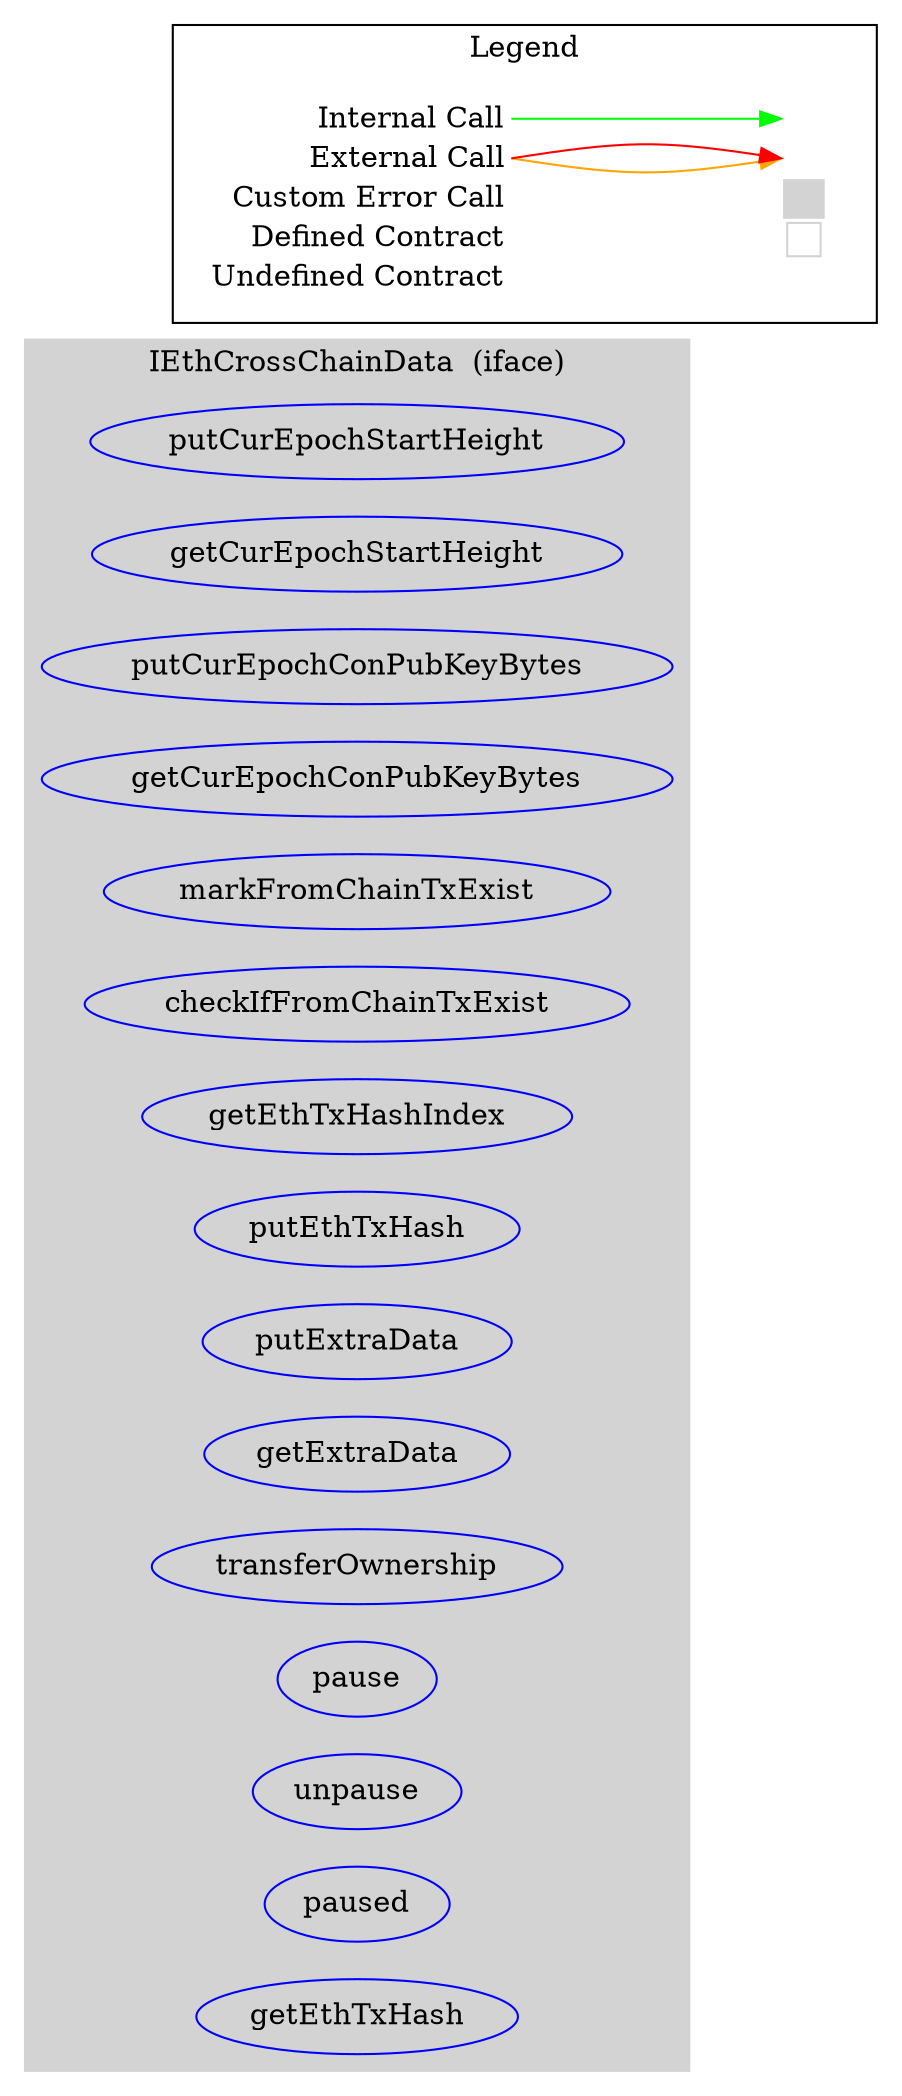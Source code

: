 digraph G {
  graph [ ratio = "auto", page = "100", compound =true ];
subgraph "clusterIEthCrossChainData" {
  graph [ label = "IEthCrossChainData  (iface)", color = "lightgray", style = "filled", bgcolor = "lightgray" ];
  "IEthCrossChainData.putCurEpochStartHeight" [ label = "putCurEpochStartHeight", color = "blue" ];
  "IEthCrossChainData.getCurEpochStartHeight" [ label = "getCurEpochStartHeight", color = "blue" ];
  "IEthCrossChainData.putCurEpochConPubKeyBytes" [ label = "putCurEpochConPubKeyBytes", color = "blue" ];
  "IEthCrossChainData.getCurEpochConPubKeyBytes" [ label = "getCurEpochConPubKeyBytes", color = "blue" ];
  "IEthCrossChainData.markFromChainTxExist" [ label = "markFromChainTxExist", color = "blue" ];
  "IEthCrossChainData.checkIfFromChainTxExist" [ label = "checkIfFromChainTxExist", color = "blue" ];
  "IEthCrossChainData.getEthTxHashIndex" [ label = "getEthTxHashIndex", color = "blue" ];
  "IEthCrossChainData.putEthTxHash" [ label = "putEthTxHash", color = "blue" ];
  "IEthCrossChainData.putExtraData" [ label = "putExtraData", color = "blue" ];
  "IEthCrossChainData.getExtraData" [ label = "getExtraData", color = "blue" ];
  "IEthCrossChainData.transferOwnership" [ label = "transferOwnership", color = "blue" ];
  "IEthCrossChainData.pause" [ label = "pause", color = "blue" ];
  "IEthCrossChainData.unpause" [ label = "unpause", color = "blue" ];
  "IEthCrossChainData.paused" [ label = "paused", color = "blue" ];
  "IEthCrossChainData.getEthTxHash" [ label = "getEthTxHash", color = "blue" ];
}



rankdir=LR
node [shape=plaintext]
subgraph cluster_01 { 
label = "Legend";
key [label=<<table border="0" cellpadding="2" cellspacing="0" cellborder="0">
  <tr><td align="right" port="i1">Internal Call</td></tr>
  <tr><td align="right" port="i2">External Call</td></tr>
  <tr><td align="right" port="i2">Custom Error Call</td></tr>
  <tr><td align="right" port="i3">Defined Contract</td></tr>
  <tr><td align="right" port="i4">Undefined Contract</td></tr>
  </table>>]
key2 [label=<<table border="0" cellpadding="2" cellspacing="0" cellborder="0">
  <tr><td port="i1">&nbsp;&nbsp;&nbsp;</td></tr>
  <tr><td port="i2">&nbsp;&nbsp;&nbsp;</td></tr>
  <tr><td port="i3" bgcolor="lightgray">&nbsp;&nbsp;&nbsp;</td></tr>
  <tr><td port="i4">
    <table border="1" cellborder="0" cellspacing="0" cellpadding="7" color="lightgray">
      <tr>
       <td></td>
      </tr>
     </table>
  </td></tr>
  </table>>]
key:i1:e -> key2:i1:w [color="green"]
key:i2:e -> key2:i2:w [color="orange"]
key:i2:e -> key2:i2:w [color="red"]
}
}

